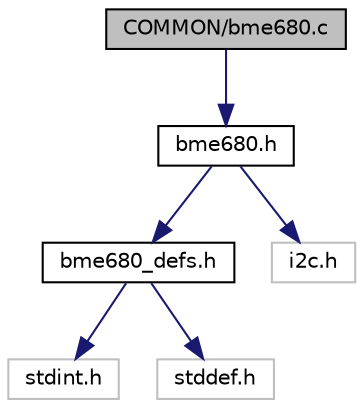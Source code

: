 digraph "COMMON/bme680.c"
{
 // LATEX_PDF_SIZE
  edge [fontname="Helvetica",fontsize="10",labelfontname="Helvetica",labelfontsize="10"];
  node [fontname="Helvetica",fontsize="10",shape=record];
  Node0 [label="COMMON/bme680.c",height=0.2,width=0.4,color="black", fillcolor="grey75", style="filled", fontcolor="black",tooltip="Sensor driver for BME680 sensor."];
  Node0 -> Node1 [color="midnightblue",fontsize="10",style="solid",fontname="Helvetica"];
  Node1 [label="bme680.h",height=0.2,width=0.4,color="black", fillcolor="white", style="filled",URL="$bme680_8h.html",tooltip="Sensor driver for BME680 sensor."];
  Node1 -> Node2 [color="midnightblue",fontsize="10",style="solid",fontname="Helvetica"];
  Node2 [label="bme680_defs.h",height=0.2,width=0.4,color="black", fillcolor="white", style="filled",URL="$bme680__defs_8h.html",tooltip="Sensor driver for BME680 sensor."];
  Node2 -> Node3 [color="midnightblue",fontsize="10",style="solid",fontname="Helvetica"];
  Node3 [label="stdint.h",height=0.2,width=0.4,color="grey75", fillcolor="white", style="filled",tooltip=" "];
  Node2 -> Node4 [color="midnightblue",fontsize="10",style="solid",fontname="Helvetica"];
  Node4 [label="stddef.h",height=0.2,width=0.4,color="grey75", fillcolor="white", style="filled",tooltip=" "];
  Node1 -> Node5 [color="midnightblue",fontsize="10",style="solid",fontname="Helvetica"];
  Node5 [label="i2c.h",height=0.2,width=0.4,color="grey75", fillcolor="white", style="filled",tooltip=" "];
}
